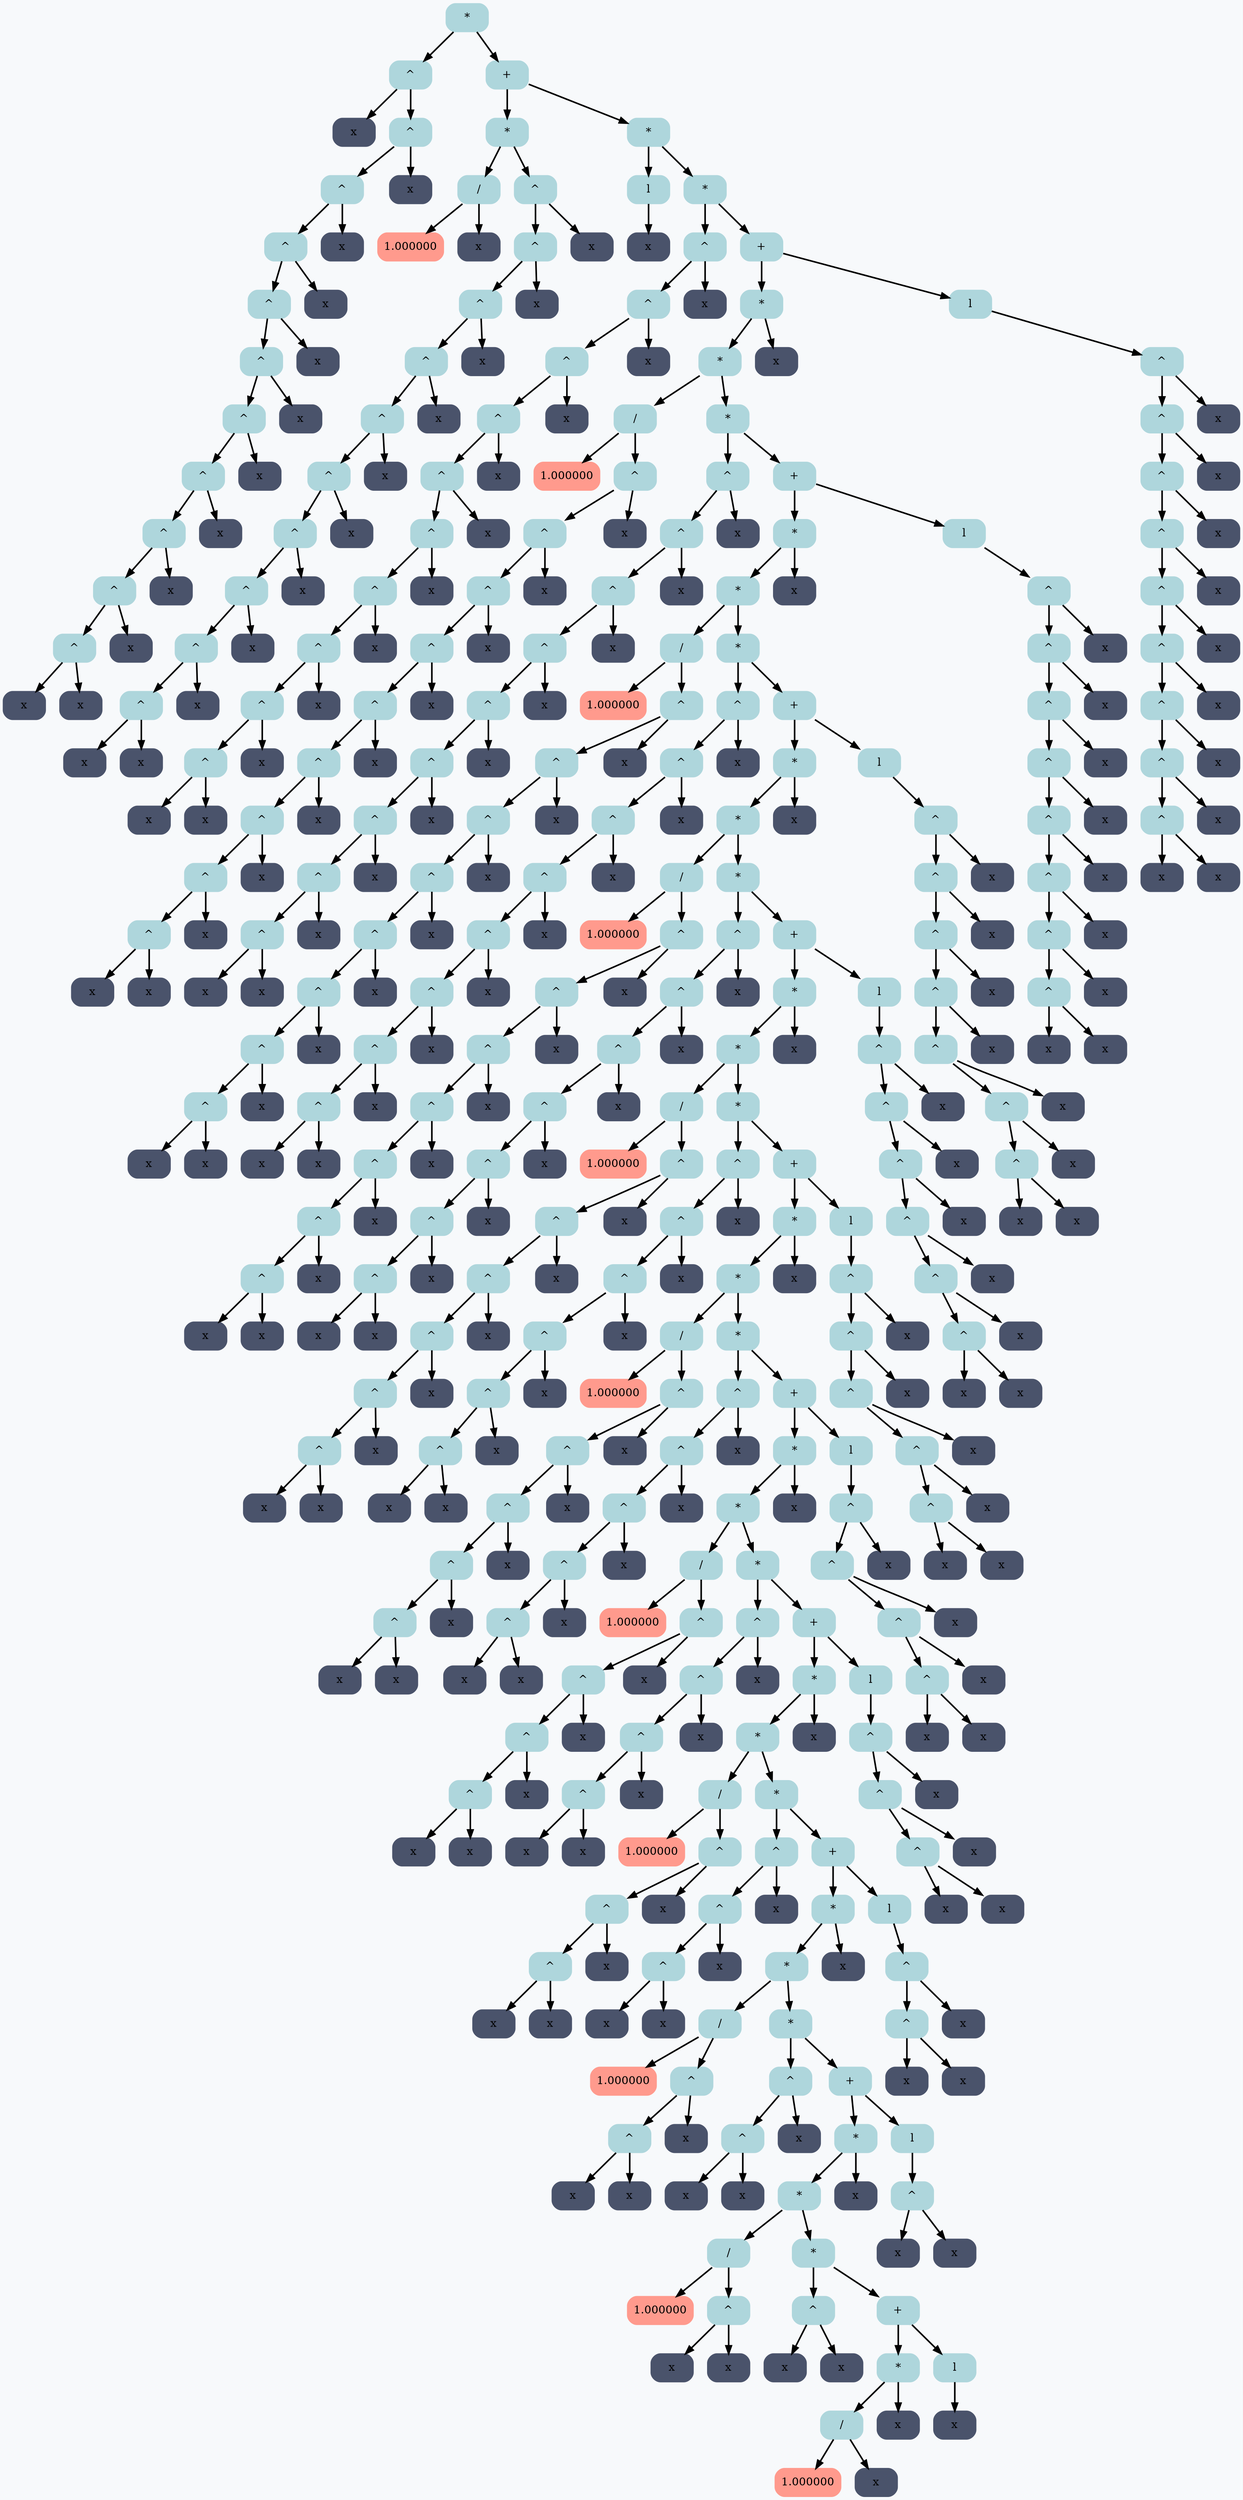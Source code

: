 digraph G {
	rankdir = HR;
	bgcolor="#F7F9FB"
	 node0x503000007a80 [shape=Mrecord; style=filled; color="#aed6dc"; label =  "* " ];
	 node0x503000007a80 -> node0x503000007a50 [ style=bold; weight=1000; ];
	 node0x503000007a80 -> node0x503000007600 [ style=bold; weight=1000; ];
	 node0x503000007a50 [shape=Mrecord; style=filled; color="#aed6dc"; label =  "^ " ];
	 node0x503000007a50 -> node0x503000007a20 [ style=bold; weight=1000; ];
	 node0x503000007a50 -> node0x5030000079f0 [ style=bold; weight=1000; ];
	 node0x503000007a20 [shape=Mrecord; style=filled; color="#4a536b"; label =  "x " ];
	 node0x5030000079f0 [shape=Mrecord; style=filled; color="#aed6dc"; label =  "^ " ];
	 node0x5030000079f0 -> node0x5030000079c0 [ style=bold; weight=1000; ];
	 node0x5030000079f0 -> node0x503000007630 [ style=bold; weight=1000; ];
	 node0x5030000079c0 [shape=Mrecord; style=filled; color="#aed6dc"; label =  "^ " ];
	 node0x5030000079c0 -> node0x503000007990 [ style=bold; weight=1000; ];
	 node0x5030000079c0 -> node0x503000007660 [ style=bold; weight=1000; ];
	 node0x503000007990 [shape=Mrecord; style=filled; color="#aed6dc"; label =  "^ " ];
	 node0x503000007990 -> node0x503000007960 [ style=bold; weight=1000; ];
	 node0x503000007990 -> node0x503000007690 [ style=bold; weight=1000; ];
	 node0x503000007960 [shape=Mrecord; style=filled; color="#aed6dc"; label =  "^ " ];
	 node0x503000007960 -> node0x503000007930 [ style=bold; weight=1000; ];
	 node0x503000007960 -> node0x5030000076c0 [ style=bold; weight=1000; ];
	 node0x503000007930 [shape=Mrecord; style=filled; color="#aed6dc"; label =  "^ " ];
	 node0x503000007930 -> node0x503000007900 [ style=bold; weight=1000; ];
	 node0x503000007930 -> node0x5030000076f0 [ style=bold; weight=1000; ];
	 node0x503000007900 [shape=Mrecord; style=filled; color="#aed6dc"; label =  "^ " ];
	 node0x503000007900 -> node0x5030000078d0 [ style=bold; weight=1000; ];
	 node0x503000007900 -> node0x503000007720 [ style=bold; weight=1000; ];
	 node0x5030000078d0 [shape=Mrecord; style=filled; color="#aed6dc"; label =  "^ " ];
	 node0x5030000078d0 -> node0x5030000078a0 [ style=bold; weight=1000; ];
	 node0x5030000078d0 -> node0x503000007750 [ style=bold; weight=1000; ];
	 node0x5030000078a0 [shape=Mrecord; style=filled; color="#aed6dc"; label =  "^ " ];
	 node0x5030000078a0 -> node0x503000007870 [ style=bold; weight=1000; ];
	 node0x5030000078a0 -> node0x503000007780 [ style=bold; weight=1000; ];
	 node0x503000007870 [shape=Mrecord; style=filled; color="#aed6dc"; label =  "^ " ];
	 node0x503000007870 -> node0x503000007840 [ style=bold; weight=1000; ];
	 node0x503000007870 -> node0x5030000077b0 [ style=bold; weight=1000; ];
	 node0x503000007840 [shape=Mrecord; style=filled; color="#aed6dc"; label =  "^ " ];
	 node0x503000007840 -> node0x503000007810 [ style=bold; weight=1000; ];
	 node0x503000007840 -> node0x5030000077e0 [ style=bold; weight=1000; ];
	 node0x503000007810 [shape=Mrecord; style=filled; color="#4a536b"; label =  "x " ];
	 node0x5030000077e0 [shape=Mrecord; style=filled; color="#4a536b"; label =  "x " ];
	 node0x5030000077b0 [shape=Mrecord; style=filled; color="#4a536b"; label =  "x " ];
	 node0x503000007780 [shape=Mrecord; style=filled; color="#4a536b"; label =  "x " ];
	 node0x503000007750 [shape=Mrecord; style=filled; color="#4a536b"; label =  "x " ];
	 node0x503000007720 [shape=Mrecord; style=filled; color="#4a536b"; label =  "x " ];
	 node0x5030000076f0 [shape=Mrecord; style=filled; color="#4a536b"; label =  "x " ];
	 node0x5030000076c0 [shape=Mrecord; style=filled; color="#4a536b"; label =  "x " ];
	 node0x503000007690 [shape=Mrecord; style=filled; color="#4a536b"; label =  "x " ];
	 node0x503000007660 [shape=Mrecord; style=filled; color="#4a536b"; label =  "x " ];
	 node0x503000007630 [shape=Mrecord; style=filled; color="#4a536b"; label =  "x " ];
	 node0x503000007600 [shape=Mrecord; style=filled; color="#aed6dc"; label =  "+ " ];
	 node0x503000007600 -> node0x5030000075d0 [ style=bold; weight=1000; ];
	 node0x503000007600 -> node0x5030000070c0 [ style=bold; weight=1000; ];
	 node0x5030000075d0 [shape=Mrecord; style=filled; color="#aed6dc"; label =  "* " ];
	 node0x5030000075d0 -> node0x503000007570 [ style=bold; weight=1000; ];
	 node0x5030000075d0 -> node0x5030000074b0 [ style=bold; weight=1000; ];
	 node0x503000007570 [shape=Mrecord; style=filled; color="#aed6dc"; label =  "/ " ];
	 node0x503000007570 -> node0x503000007540 [ style=bold; weight=1000; ];
	 node0x503000007570 -> node0x503000007510 [ style=bold; weight=1000; ];
	 node0x503000007540 [shape=Mrecord; style=filled; color="#ff9a8d"; label =  "1.000000 " ];
	 node0x503000007510 [shape=Mrecord; style=filled; color="#4a536b"; label =  "x " ];
	 node0x5030000074b0 [shape=Mrecord; style=filled; color="#aed6dc"; label =  "^ " ];
	 node0x5030000074b0 -> node0x503000007480 [ style=bold; weight=1000; ];
	 node0x5030000074b0 -> node0x5030000070f0 [ style=bold; weight=1000; ];
	 node0x503000007480 [shape=Mrecord; style=filled; color="#aed6dc"; label =  "^ " ];
	 node0x503000007480 -> node0x503000007450 [ style=bold; weight=1000; ];
	 node0x503000007480 -> node0x503000007120 [ style=bold; weight=1000; ];
	 node0x503000007450 [shape=Mrecord; style=filled; color="#aed6dc"; label =  "^ " ];
	 node0x503000007450 -> node0x503000007420 [ style=bold; weight=1000; ];
	 node0x503000007450 -> node0x503000007150 [ style=bold; weight=1000; ];
	 node0x503000007420 [shape=Mrecord; style=filled; color="#aed6dc"; label =  "^ " ];
	 node0x503000007420 -> node0x5030000073f0 [ style=bold; weight=1000; ];
	 node0x503000007420 -> node0x503000007180 [ style=bold; weight=1000; ];
	 node0x5030000073f0 [shape=Mrecord; style=filled; color="#aed6dc"; label =  "^ " ];
	 node0x5030000073f0 -> node0x5030000073c0 [ style=bold; weight=1000; ];
	 node0x5030000073f0 -> node0x5030000071b0 [ style=bold; weight=1000; ];
	 node0x5030000073c0 [shape=Mrecord; style=filled; color="#aed6dc"; label =  "^ " ];
	 node0x5030000073c0 -> node0x503000007390 [ style=bold; weight=1000; ];
	 node0x5030000073c0 -> node0x5030000071e0 [ style=bold; weight=1000; ];
	 node0x503000007390 [shape=Mrecord; style=filled; color="#aed6dc"; label =  "^ " ];
	 node0x503000007390 -> node0x503000007360 [ style=bold; weight=1000; ];
	 node0x503000007390 -> node0x503000007210 [ style=bold; weight=1000; ];
	 node0x503000007360 [shape=Mrecord; style=filled; color="#aed6dc"; label =  "^ " ];
	 node0x503000007360 -> node0x503000007330 [ style=bold; weight=1000; ];
	 node0x503000007360 -> node0x503000007240 [ style=bold; weight=1000; ];
	 node0x503000007330 [shape=Mrecord; style=filled; color="#aed6dc"; label =  "^ " ];
	 node0x503000007330 -> node0x503000007300 [ style=bold; weight=1000; ];
	 node0x503000007330 -> node0x503000007270 [ style=bold; weight=1000; ];
	 node0x503000007300 [shape=Mrecord; style=filled; color="#aed6dc"; label =  "^ " ];
	 node0x503000007300 -> node0x5030000072d0 [ style=bold; weight=1000; ];
	 node0x503000007300 -> node0x5030000072a0 [ style=bold; weight=1000; ];
	 node0x5030000072d0 [shape=Mrecord; style=filled; color="#4a536b"; label =  "x " ];
	 node0x5030000072a0 [shape=Mrecord; style=filled; color="#4a536b"; label =  "x " ];
	 node0x503000007270 [shape=Mrecord; style=filled; color="#4a536b"; label =  "x " ];
	 node0x503000007240 [shape=Mrecord; style=filled; color="#4a536b"; label =  "x " ];
	 node0x503000007210 [shape=Mrecord; style=filled; color="#4a536b"; label =  "x " ];
	 node0x5030000071e0 [shape=Mrecord; style=filled; color="#4a536b"; label =  "x " ];
	 node0x5030000071b0 [shape=Mrecord; style=filled; color="#4a536b"; label =  "x " ];
	 node0x503000007180 [shape=Mrecord; style=filled; color="#4a536b"; label =  "x " ];
	 node0x503000007150 [shape=Mrecord; style=filled; color="#4a536b"; label =  "x " ];
	 node0x503000007120 [shape=Mrecord; style=filled; color="#4a536b"; label =  "x " ];
	 node0x5030000070f0 [shape=Mrecord; style=filled; color="#4a536b"; label =  "x " ];
	 node0x5030000070c0 [shape=Mrecord; style=filled; color="#aed6dc"; label =  "* " ];
	 node0x5030000070c0 -> node0x503000007090 [ style=bold; weight=1000; ];
	 node0x5030000070c0 -> node0x503000007030 [ style=bold; weight=1000; ];
	 node0x503000007090 [shape=Mrecord; style=filled; color="#aed6dc"; label =  "l " ];
	 node0x503000007090 -> node0x503000007060 [ style=bold; weight=1000; ];
	 node0x503000007060 [shape=Mrecord; style=filled; color="#4a536b"; label =  "x " ];
	 node0x503000007030 [shape=Mrecord; style=filled; color="#aed6dc"; label =  "* " ];
	 node0x503000007030 -> node0x503000007000 [ style=bold; weight=1000; ];
	 node0x503000007030 -> node0x503000006c10 [ style=bold; weight=1000; ];
	 node0x503000007000 [shape=Mrecord; style=filled; color="#aed6dc"; label =  "^ " ];
	 node0x503000007000 -> node0x503000006fd0 [ style=bold; weight=1000; ];
	 node0x503000007000 -> node0x503000006c40 [ style=bold; weight=1000; ];
	 node0x503000006fd0 [shape=Mrecord; style=filled; color="#aed6dc"; label =  "^ " ];
	 node0x503000006fd0 -> node0x503000006fa0 [ style=bold; weight=1000; ];
	 node0x503000006fd0 -> node0x503000006c70 [ style=bold; weight=1000; ];
	 node0x503000006fa0 [shape=Mrecord; style=filled; color="#aed6dc"; label =  "^ " ];
	 node0x503000006fa0 -> node0x503000006f70 [ style=bold; weight=1000; ];
	 node0x503000006fa0 -> node0x503000006ca0 [ style=bold; weight=1000; ];
	 node0x503000006f70 [shape=Mrecord; style=filled; color="#aed6dc"; label =  "^ " ];
	 node0x503000006f70 -> node0x503000006f40 [ style=bold; weight=1000; ];
	 node0x503000006f70 -> node0x503000006cd0 [ style=bold; weight=1000; ];
	 node0x503000006f40 [shape=Mrecord; style=filled; color="#aed6dc"; label =  "^ " ];
	 node0x503000006f40 -> node0x503000006f10 [ style=bold; weight=1000; ];
	 node0x503000006f40 -> node0x503000006d00 [ style=bold; weight=1000; ];
	 node0x503000006f10 [shape=Mrecord; style=filled; color="#aed6dc"; label =  "^ " ];
	 node0x503000006f10 -> node0x503000006ee0 [ style=bold; weight=1000; ];
	 node0x503000006f10 -> node0x503000006d30 [ style=bold; weight=1000; ];
	 node0x503000006ee0 [shape=Mrecord; style=filled; color="#aed6dc"; label =  "^ " ];
	 node0x503000006ee0 -> node0x503000006eb0 [ style=bold; weight=1000; ];
	 node0x503000006ee0 -> node0x503000006d60 [ style=bold; weight=1000; ];
	 node0x503000006eb0 [shape=Mrecord; style=filled; color="#aed6dc"; label =  "^ " ];
	 node0x503000006eb0 -> node0x503000006e80 [ style=bold; weight=1000; ];
	 node0x503000006eb0 -> node0x503000006d90 [ style=bold; weight=1000; ];
	 node0x503000006e80 [shape=Mrecord; style=filled; color="#aed6dc"; label =  "^ " ];
	 node0x503000006e80 -> node0x503000006e50 [ style=bold; weight=1000; ];
	 node0x503000006e80 -> node0x503000006dc0 [ style=bold; weight=1000; ];
	 node0x503000006e50 [shape=Mrecord; style=filled; color="#aed6dc"; label =  "^ " ];
	 node0x503000006e50 -> node0x503000006e20 [ style=bold; weight=1000; ];
	 node0x503000006e50 -> node0x503000006df0 [ style=bold; weight=1000; ];
	 node0x503000006e20 [shape=Mrecord; style=filled; color="#4a536b"; label =  "x " ];
	 node0x503000006df0 [shape=Mrecord; style=filled; color="#4a536b"; label =  "x " ];
	 node0x503000006dc0 [shape=Mrecord; style=filled; color="#4a536b"; label =  "x " ];
	 node0x503000006d90 [shape=Mrecord; style=filled; color="#4a536b"; label =  "x " ];
	 node0x503000006d60 [shape=Mrecord; style=filled; color="#4a536b"; label =  "x " ];
	 node0x503000006d30 [shape=Mrecord; style=filled; color="#4a536b"; label =  "x " ];
	 node0x503000006d00 [shape=Mrecord; style=filled; color="#4a536b"; label =  "x " ];
	 node0x503000006cd0 [shape=Mrecord; style=filled; color="#4a536b"; label =  "x " ];
	 node0x503000006ca0 [shape=Mrecord; style=filled; color="#4a536b"; label =  "x " ];
	 node0x503000006c70 [shape=Mrecord; style=filled; color="#4a536b"; label =  "x " ];
	 node0x503000006c40 [shape=Mrecord; style=filled; color="#4a536b"; label =  "x " ];
	 node0x503000006c10 [shape=Mrecord; style=filled; color="#aed6dc"; label =  "+ " ];
	 node0x503000006c10 -> node0x503000006be0 [ style=bold; weight=1000; ];
	 node0x503000006c10 -> node0x5030000010f0 [ style=bold; weight=1000; ];
	 node0x503000006be0 [shape=Mrecord; style=filled; color="#aed6dc"; label =  "* " ];
	 node0x503000006be0 -> node0x503000006bb0 [ style=bold; weight=1000; ];
	 node0x503000006be0 -> node0x503000001150 [ style=bold; weight=1000; ];
	 node0x503000006bb0 [shape=Mrecord; style=filled; color="#aed6dc"; label =  "* " ];
	 node0x503000006bb0 -> node0x503000006b80 [ style=bold; weight=1000; ];
	 node0x503000006bb0 -> node0x503000006790 [ style=bold; weight=1000; ];
	 node0x503000006b80 [shape=Mrecord; style=filled; color="#aed6dc"; label =  "/ " ];
	 node0x503000006b80 -> node0x503000006b50 [ style=bold; weight=1000; ];
	 node0x503000006b80 -> node0x503000006b20 [ style=bold; weight=1000; ];
	 node0x503000006b50 [shape=Mrecord; style=filled; color="#ff9a8d"; label =  "1.000000 " ];
	 node0x503000006b20 [shape=Mrecord; style=filled; color="#aed6dc"; label =  "^ " ];
	 node0x503000006b20 -> node0x503000006af0 [ style=bold; weight=1000; ];
	 node0x503000006b20 -> node0x5030000067c0 [ style=bold; weight=1000; ];
	 node0x503000006af0 [shape=Mrecord; style=filled; color="#aed6dc"; label =  "^ " ];
	 node0x503000006af0 -> node0x503000006ac0 [ style=bold; weight=1000; ];
	 node0x503000006af0 -> node0x5030000067f0 [ style=bold; weight=1000; ];
	 node0x503000006ac0 [shape=Mrecord; style=filled; color="#aed6dc"; label =  "^ " ];
	 node0x503000006ac0 -> node0x503000006a90 [ style=bold; weight=1000; ];
	 node0x503000006ac0 -> node0x503000006820 [ style=bold; weight=1000; ];
	 node0x503000006a90 [shape=Mrecord; style=filled; color="#aed6dc"; label =  "^ " ];
	 node0x503000006a90 -> node0x503000006a60 [ style=bold; weight=1000; ];
	 node0x503000006a90 -> node0x503000006850 [ style=bold; weight=1000; ];
	 node0x503000006a60 [shape=Mrecord; style=filled; color="#aed6dc"; label =  "^ " ];
	 node0x503000006a60 -> node0x503000006a30 [ style=bold; weight=1000; ];
	 node0x503000006a60 -> node0x503000006880 [ style=bold; weight=1000; ];
	 node0x503000006a30 [shape=Mrecord; style=filled; color="#aed6dc"; label =  "^ " ];
	 node0x503000006a30 -> node0x503000006a00 [ style=bold; weight=1000; ];
	 node0x503000006a30 -> node0x5030000068b0 [ style=bold; weight=1000; ];
	 node0x503000006a00 [shape=Mrecord; style=filled; color="#aed6dc"; label =  "^ " ];
	 node0x503000006a00 -> node0x5030000069d0 [ style=bold; weight=1000; ];
	 node0x503000006a00 -> node0x5030000068e0 [ style=bold; weight=1000; ];
	 node0x5030000069d0 [shape=Mrecord; style=filled; color="#aed6dc"; label =  "^ " ];
	 node0x5030000069d0 -> node0x5030000069a0 [ style=bold; weight=1000; ];
	 node0x5030000069d0 -> node0x503000006910 [ style=bold; weight=1000; ];
	 node0x5030000069a0 [shape=Mrecord; style=filled; color="#aed6dc"; label =  "^ " ];
	 node0x5030000069a0 -> node0x503000006970 [ style=bold; weight=1000; ];
	 node0x5030000069a0 -> node0x503000006940 [ style=bold; weight=1000; ];
	 node0x503000006970 [shape=Mrecord; style=filled; color="#4a536b"; label =  "x " ];
	 node0x503000006940 [shape=Mrecord; style=filled; color="#4a536b"; label =  "x " ];
	 node0x503000006910 [shape=Mrecord; style=filled; color="#4a536b"; label =  "x " ];
	 node0x5030000068e0 [shape=Mrecord; style=filled; color="#4a536b"; label =  "x " ];
	 node0x5030000068b0 [shape=Mrecord; style=filled; color="#4a536b"; label =  "x " ];
	 node0x503000006880 [shape=Mrecord; style=filled; color="#4a536b"; label =  "x " ];
	 node0x503000006850 [shape=Mrecord; style=filled; color="#4a536b"; label =  "x " ];
	 node0x503000006820 [shape=Mrecord; style=filled; color="#4a536b"; label =  "x " ];
	 node0x5030000067f0 [shape=Mrecord; style=filled; color="#4a536b"; label =  "x " ];
	 node0x5030000067c0 [shape=Mrecord; style=filled; color="#4a536b"; label =  "x " ];
	 node0x503000006790 [shape=Mrecord; style=filled; color="#aed6dc"; label =  "* " ];
	 node0x503000006790 -> node0x503000006760 [ style=bold; weight=1000; ];
	 node0x503000006790 -> node0x5030000063d0 [ style=bold; weight=1000; ];
	 node0x503000006760 [shape=Mrecord; style=filled; color="#aed6dc"; label =  "^ " ];
	 node0x503000006760 -> node0x503000006730 [ style=bold; weight=1000; ];
	 node0x503000006760 -> node0x503000006400 [ style=bold; weight=1000; ];
	 node0x503000006730 [shape=Mrecord; style=filled; color="#aed6dc"; label =  "^ " ];
	 node0x503000006730 -> node0x503000006700 [ style=bold; weight=1000; ];
	 node0x503000006730 -> node0x503000006430 [ style=bold; weight=1000; ];
	 node0x503000006700 [shape=Mrecord; style=filled; color="#aed6dc"; label =  "^ " ];
	 node0x503000006700 -> node0x5030000066d0 [ style=bold; weight=1000; ];
	 node0x503000006700 -> node0x503000006460 [ style=bold; weight=1000; ];
	 node0x5030000066d0 [shape=Mrecord; style=filled; color="#aed6dc"; label =  "^ " ];
	 node0x5030000066d0 -> node0x5030000066a0 [ style=bold; weight=1000; ];
	 node0x5030000066d0 -> node0x503000006490 [ style=bold; weight=1000; ];
	 node0x5030000066a0 [shape=Mrecord; style=filled; color="#aed6dc"; label =  "^ " ];
	 node0x5030000066a0 -> node0x503000006670 [ style=bold; weight=1000; ];
	 node0x5030000066a0 -> node0x5030000064c0 [ style=bold; weight=1000; ];
	 node0x503000006670 [shape=Mrecord; style=filled; color="#aed6dc"; label =  "^ " ];
	 node0x503000006670 -> node0x503000006640 [ style=bold; weight=1000; ];
	 node0x503000006670 -> node0x5030000064f0 [ style=bold; weight=1000; ];
	 node0x503000006640 [shape=Mrecord; style=filled; color="#aed6dc"; label =  "^ " ];
	 node0x503000006640 -> node0x503000006610 [ style=bold; weight=1000; ];
	 node0x503000006640 -> node0x503000006520 [ style=bold; weight=1000; ];
	 node0x503000006610 [shape=Mrecord; style=filled; color="#aed6dc"; label =  "^ " ];
	 node0x503000006610 -> node0x5030000065e0 [ style=bold; weight=1000; ];
	 node0x503000006610 -> node0x503000006550 [ style=bold; weight=1000; ];
	 node0x5030000065e0 [shape=Mrecord; style=filled; color="#aed6dc"; label =  "^ " ];
	 node0x5030000065e0 -> node0x5030000065b0 [ style=bold; weight=1000; ];
	 node0x5030000065e0 -> node0x503000006580 [ style=bold; weight=1000; ];
	 node0x5030000065b0 [shape=Mrecord; style=filled; color="#4a536b"; label =  "x " ];
	 node0x503000006580 [shape=Mrecord; style=filled; color="#4a536b"; label =  "x " ];
	 node0x503000006550 [shape=Mrecord; style=filled; color="#4a536b"; label =  "x " ];
	 node0x503000006520 [shape=Mrecord; style=filled; color="#4a536b"; label =  "x " ];
	 node0x5030000064f0 [shape=Mrecord; style=filled; color="#4a536b"; label =  "x " ];
	 node0x5030000064c0 [shape=Mrecord; style=filled; color="#4a536b"; label =  "x " ];
	 node0x503000006490 [shape=Mrecord; style=filled; color="#4a536b"; label =  "x " ];
	 node0x503000006460 [shape=Mrecord; style=filled; color="#4a536b"; label =  "x " ];
	 node0x503000006430 [shape=Mrecord; style=filled; color="#4a536b"; label =  "x " ];
	 node0x503000006400 [shape=Mrecord; style=filled; color="#4a536b"; label =  "x " ];
	 node0x5030000063d0 [shape=Mrecord; style=filled; color="#aed6dc"; label =  "+ " ];
	 node0x5030000063d0 -> node0x5030000063a0 [ style=bold; weight=1000; ];
	 node0x5030000063d0 -> node0x5030000018a0 [ style=bold; weight=1000; ];
	 node0x5030000063a0 [shape=Mrecord; style=filled; color="#aed6dc"; label =  "* " ];
	 node0x5030000063a0 -> node0x503000006370 [ style=bold; weight=1000; ];
	 node0x5030000063a0 -> node0x503000001900 [ style=bold; weight=1000; ];
	 node0x503000006370 [shape=Mrecord; style=filled; color="#aed6dc"; label =  "* " ];
	 node0x503000006370 -> node0x503000006340 [ style=bold; weight=1000; ];
	 node0x503000006370 -> node0x503000005fb0 [ style=bold; weight=1000; ];
	 node0x503000006340 [shape=Mrecord; style=filled; color="#aed6dc"; label =  "/ " ];
	 node0x503000006340 -> node0x503000006310 [ style=bold; weight=1000; ];
	 node0x503000006340 -> node0x5030000062e0 [ style=bold; weight=1000; ];
	 node0x503000006310 [shape=Mrecord; style=filled; color="#ff9a8d"; label =  "1.000000 " ];
	 node0x5030000062e0 [shape=Mrecord; style=filled; color="#aed6dc"; label =  "^ " ];
	 node0x5030000062e0 -> node0x5030000062b0 [ style=bold; weight=1000; ];
	 node0x5030000062e0 -> node0x503000005fe0 [ style=bold; weight=1000; ];
	 node0x5030000062b0 [shape=Mrecord; style=filled; color="#aed6dc"; label =  "^ " ];
	 node0x5030000062b0 -> node0x503000006280 [ style=bold; weight=1000; ];
	 node0x5030000062b0 -> node0x503000006010 [ style=bold; weight=1000; ];
	 node0x503000006280 [shape=Mrecord; style=filled; color="#aed6dc"; label =  "^ " ];
	 node0x503000006280 -> node0x503000006250 [ style=bold; weight=1000; ];
	 node0x503000006280 -> node0x503000006040 [ style=bold; weight=1000; ];
	 node0x503000006250 [shape=Mrecord; style=filled; color="#aed6dc"; label =  "^ " ];
	 node0x503000006250 -> node0x503000006220 [ style=bold; weight=1000; ];
	 node0x503000006250 -> node0x503000006070 [ style=bold; weight=1000; ];
	 node0x503000006220 [shape=Mrecord; style=filled; color="#aed6dc"; label =  "^ " ];
	 node0x503000006220 -> node0x5030000061f0 [ style=bold; weight=1000; ];
	 node0x503000006220 -> node0x5030000060a0 [ style=bold; weight=1000; ];
	 node0x5030000061f0 [shape=Mrecord; style=filled; color="#aed6dc"; label =  "^ " ];
	 node0x5030000061f0 -> node0x5030000061c0 [ style=bold; weight=1000; ];
	 node0x5030000061f0 -> node0x5030000060d0 [ style=bold; weight=1000; ];
	 node0x5030000061c0 [shape=Mrecord; style=filled; color="#aed6dc"; label =  "^ " ];
	 node0x5030000061c0 -> node0x503000006190 [ style=bold; weight=1000; ];
	 node0x5030000061c0 -> node0x503000006100 [ style=bold; weight=1000; ];
	 node0x503000006190 [shape=Mrecord; style=filled; color="#aed6dc"; label =  "^ " ];
	 node0x503000006190 -> node0x503000006160 [ style=bold; weight=1000; ];
	 node0x503000006190 -> node0x503000006130 [ style=bold; weight=1000; ];
	 node0x503000006160 [shape=Mrecord; style=filled; color="#4a536b"; label =  "x " ];
	 node0x503000006130 [shape=Mrecord; style=filled; color="#4a536b"; label =  "x " ];
	 node0x503000006100 [shape=Mrecord; style=filled; color="#4a536b"; label =  "x " ];
	 node0x5030000060d0 [shape=Mrecord; style=filled; color="#4a536b"; label =  "x " ];
	 node0x5030000060a0 [shape=Mrecord; style=filled; color="#4a536b"; label =  "x " ];
	 node0x503000006070 [shape=Mrecord; style=filled; color="#4a536b"; label =  "x " ];
	 node0x503000006040 [shape=Mrecord; style=filled; color="#4a536b"; label =  "x " ];
	 node0x503000006010 [shape=Mrecord; style=filled; color="#4a536b"; label =  "x " ];
	 node0x503000005fe0 [shape=Mrecord; style=filled; color="#4a536b"; label =  "x " ];
	 node0x503000005fb0 [shape=Mrecord; style=filled; color="#aed6dc"; label =  "* " ];
	 node0x503000005fb0 -> node0x503000005f80 [ style=bold; weight=1000; ];
	 node0x503000005fb0 -> node0x503000005c50 [ style=bold; weight=1000; ];
	 node0x503000005f80 [shape=Mrecord; style=filled; color="#aed6dc"; label =  "^ " ];
	 node0x503000005f80 -> node0x503000005f50 [ style=bold; weight=1000; ];
	 node0x503000005f80 -> node0x503000005c80 [ style=bold; weight=1000; ];
	 node0x503000005f50 [shape=Mrecord; style=filled; color="#aed6dc"; label =  "^ " ];
	 node0x503000005f50 -> node0x503000005f20 [ style=bold; weight=1000; ];
	 node0x503000005f50 -> node0x503000005cb0 [ style=bold; weight=1000; ];
	 node0x503000005f20 [shape=Mrecord; style=filled; color="#aed6dc"; label =  "^ " ];
	 node0x503000005f20 -> node0x503000005ef0 [ style=bold; weight=1000; ];
	 node0x503000005f20 -> node0x503000005ce0 [ style=bold; weight=1000; ];
	 node0x503000005ef0 [shape=Mrecord; style=filled; color="#aed6dc"; label =  "^ " ];
	 node0x503000005ef0 -> node0x503000005ec0 [ style=bold; weight=1000; ];
	 node0x503000005ef0 -> node0x503000005d10 [ style=bold; weight=1000; ];
	 node0x503000005ec0 [shape=Mrecord; style=filled; color="#aed6dc"; label =  "^ " ];
	 node0x503000005ec0 -> node0x503000005e90 [ style=bold; weight=1000; ];
	 node0x503000005ec0 -> node0x503000005d40 [ style=bold; weight=1000; ];
	 node0x503000005e90 [shape=Mrecord; style=filled; color="#aed6dc"; label =  "^ " ];
	 node0x503000005e90 -> node0x503000005e60 [ style=bold; weight=1000; ];
	 node0x503000005e90 -> node0x503000005d70 [ style=bold; weight=1000; ];
	 node0x503000005e60 [shape=Mrecord; style=filled; color="#aed6dc"; label =  "^ " ];
	 node0x503000005e60 -> node0x503000005e30 [ style=bold; weight=1000; ];
	 node0x503000005e60 -> node0x503000005da0 [ style=bold; weight=1000; ];
	 node0x503000005e30 [shape=Mrecord; style=filled; color="#aed6dc"; label =  "^ " ];
	 node0x503000005e30 -> node0x503000005e00 [ style=bold; weight=1000; ];
	 node0x503000005e30 -> node0x503000005dd0 [ style=bold; weight=1000; ];
	 node0x503000005e00 [shape=Mrecord; style=filled; color="#4a536b"; label =  "x " ];
	 node0x503000005dd0 [shape=Mrecord; style=filled; color="#4a536b"; label =  "x " ];
	 node0x503000005da0 [shape=Mrecord; style=filled; color="#4a536b"; label =  "x " ];
	 node0x503000005d70 [shape=Mrecord; style=filled; color="#4a536b"; label =  "x " ];
	 node0x503000005d40 [shape=Mrecord; style=filled; color="#4a536b"; label =  "x " ];
	 node0x503000005d10 [shape=Mrecord; style=filled; color="#4a536b"; label =  "x " ];
	 node0x503000005ce0 [shape=Mrecord; style=filled; color="#4a536b"; label =  "x " ];
	 node0x503000005cb0 [shape=Mrecord; style=filled; color="#4a536b"; label =  "x " ];
	 node0x503000005c80 [shape=Mrecord; style=filled; color="#4a536b"; label =  "x " ];
	 node0x503000005c50 [shape=Mrecord; style=filled; color="#aed6dc"; label =  "+ " ];
	 node0x503000005c50 -> node0x503000005c20 [ style=bold; weight=1000; ];
	 node0x503000005c50 -> node0x503000001f90 [ style=bold; weight=1000; ];
	 node0x503000005c20 [shape=Mrecord; style=filled; color="#aed6dc"; label =  "* " ];
	 node0x503000005c20 -> node0x503000005bf0 [ style=bold; weight=1000; ];
	 node0x503000005c20 -> node0x503000001ff0 [ style=bold; weight=1000; ];
	 node0x503000005bf0 [shape=Mrecord; style=filled; color="#aed6dc"; label =  "* " ];
	 node0x503000005bf0 -> node0x503000005bc0 [ style=bold; weight=1000; ];
	 node0x503000005bf0 -> node0x503000005890 [ style=bold; weight=1000; ];
	 node0x503000005bc0 [shape=Mrecord; style=filled; color="#aed6dc"; label =  "/ " ];
	 node0x503000005bc0 -> node0x503000005b90 [ style=bold; weight=1000; ];
	 node0x503000005bc0 -> node0x503000005b60 [ style=bold; weight=1000; ];
	 node0x503000005b90 [shape=Mrecord; style=filled; color="#ff9a8d"; label =  "1.000000 " ];
	 node0x503000005b60 [shape=Mrecord; style=filled; color="#aed6dc"; label =  "^ " ];
	 node0x503000005b60 -> node0x503000005b30 [ style=bold; weight=1000; ];
	 node0x503000005b60 -> node0x5030000058c0 [ style=bold; weight=1000; ];
	 node0x503000005b30 [shape=Mrecord; style=filled; color="#aed6dc"; label =  "^ " ];
	 node0x503000005b30 -> node0x503000005b00 [ style=bold; weight=1000; ];
	 node0x503000005b30 -> node0x5030000058f0 [ style=bold; weight=1000; ];
	 node0x503000005b00 [shape=Mrecord; style=filled; color="#aed6dc"; label =  "^ " ];
	 node0x503000005b00 -> node0x503000005ad0 [ style=bold; weight=1000; ];
	 node0x503000005b00 -> node0x503000005920 [ style=bold; weight=1000; ];
	 node0x503000005ad0 [shape=Mrecord; style=filled; color="#aed6dc"; label =  "^ " ];
	 node0x503000005ad0 -> node0x503000005aa0 [ style=bold; weight=1000; ];
	 node0x503000005ad0 -> node0x503000005950 [ style=bold; weight=1000; ];
	 node0x503000005aa0 [shape=Mrecord; style=filled; color="#aed6dc"; label =  "^ " ];
	 node0x503000005aa0 -> node0x503000005a70 [ style=bold; weight=1000; ];
	 node0x503000005aa0 -> node0x503000005980 [ style=bold; weight=1000; ];
	 node0x503000005a70 [shape=Mrecord; style=filled; color="#aed6dc"; label =  "^ " ];
	 node0x503000005a70 -> node0x503000005a40 [ style=bold; weight=1000; ];
	 node0x503000005a70 -> node0x5030000059b0 [ style=bold; weight=1000; ];
	 node0x503000005a40 [shape=Mrecord; style=filled; color="#aed6dc"; label =  "^ " ];
	 node0x503000005a40 -> node0x503000005a10 [ style=bold; weight=1000; ];
	 node0x503000005a40 -> node0x5030000059e0 [ style=bold; weight=1000; ];
	 node0x503000005a10 [shape=Mrecord; style=filled; color="#4a536b"; label =  "x " ];
	 node0x5030000059e0 [shape=Mrecord; style=filled; color="#4a536b"; label =  "x " ];
	 node0x5030000059b0 [shape=Mrecord; style=filled; color="#4a536b"; label =  "x " ];
	 node0x503000005980 [shape=Mrecord; style=filled; color="#4a536b"; label =  "x " ];
	 node0x503000005950 [shape=Mrecord; style=filled; color="#4a536b"; label =  "x " ];
	 node0x503000005920 [shape=Mrecord; style=filled; color="#4a536b"; label =  "x " ];
	 node0x5030000058f0 [shape=Mrecord; style=filled; color="#4a536b"; label =  "x " ];
	 node0x5030000058c0 [shape=Mrecord; style=filled; color="#4a536b"; label =  "x " ];
	 node0x503000005890 [shape=Mrecord; style=filled; color="#aed6dc"; label =  "* " ];
	 node0x503000005890 -> node0x503000005860 [ style=bold; weight=1000; ];
	 node0x503000005890 -> node0x503000005590 [ style=bold; weight=1000; ];
	 node0x503000005860 [shape=Mrecord; style=filled; color="#aed6dc"; label =  "^ " ];
	 node0x503000005860 -> node0x503000005830 [ style=bold; weight=1000; ];
	 node0x503000005860 -> node0x5030000055c0 [ style=bold; weight=1000; ];
	 node0x503000005830 [shape=Mrecord; style=filled; color="#aed6dc"; label =  "^ " ];
	 node0x503000005830 -> node0x503000005800 [ style=bold; weight=1000; ];
	 node0x503000005830 -> node0x5030000055f0 [ style=bold; weight=1000; ];
	 node0x503000005800 [shape=Mrecord; style=filled; color="#aed6dc"; label =  "^ " ];
	 node0x503000005800 -> node0x5030000057d0 [ style=bold; weight=1000; ];
	 node0x503000005800 -> node0x503000005620 [ style=bold; weight=1000; ];
	 node0x5030000057d0 [shape=Mrecord; style=filled; color="#aed6dc"; label =  "^ " ];
	 node0x5030000057d0 -> node0x5030000057a0 [ style=bold; weight=1000; ];
	 node0x5030000057d0 -> node0x503000005650 [ style=bold; weight=1000; ];
	 node0x5030000057a0 [shape=Mrecord; style=filled; color="#aed6dc"; label =  "^ " ];
	 node0x5030000057a0 -> node0x503000005770 [ style=bold; weight=1000; ];
	 node0x5030000057a0 -> node0x503000005680 [ style=bold; weight=1000; ];
	 node0x503000005770 [shape=Mrecord; style=filled; color="#aed6dc"; label =  "^ " ];
	 node0x503000005770 -> node0x503000005740 [ style=bold; weight=1000; ];
	 node0x503000005770 -> node0x5030000056b0 [ style=bold; weight=1000; ];
	 node0x503000005740 [shape=Mrecord; style=filled; color="#aed6dc"; label =  "^ " ];
	 node0x503000005740 -> node0x503000005710 [ style=bold; weight=1000; ];
	 node0x503000005740 -> node0x5030000056e0 [ style=bold; weight=1000; ];
	 node0x503000005710 [shape=Mrecord; style=filled; color="#4a536b"; label =  "x " ];
	 node0x5030000056e0 [shape=Mrecord; style=filled; color="#4a536b"; label =  "x " ];
	 node0x5030000056b0 [shape=Mrecord; style=filled; color="#4a536b"; label =  "x " ];
	 node0x503000005680 [shape=Mrecord; style=filled; color="#4a536b"; label =  "x " ];
	 node0x503000005650 [shape=Mrecord; style=filled; color="#4a536b"; label =  "x " ];
	 node0x503000005620 [shape=Mrecord; style=filled; color="#4a536b"; label =  "x " ];
	 node0x5030000055f0 [shape=Mrecord; style=filled; color="#4a536b"; label =  "x " ];
	 node0x5030000055c0 [shape=Mrecord; style=filled; color="#4a536b"; label =  "x " ];
	 node0x503000005590 [shape=Mrecord; style=filled; color="#aed6dc"; label =  "+ " ];
	 node0x503000005590 -> node0x503000005560 [ style=bold; weight=1000; ];
	 node0x503000005590 -> node0x5030000025c0 [ style=bold; weight=1000; ];
	 node0x503000005560 [shape=Mrecord; style=filled; color="#aed6dc"; label =  "* " ];
	 node0x503000005560 -> node0x503000005530 [ style=bold; weight=1000; ];
	 node0x503000005560 -> node0x503000002620 [ style=bold; weight=1000; ];
	 node0x503000005530 [shape=Mrecord; style=filled; color="#aed6dc"; label =  "* " ];
	 node0x503000005530 -> node0x503000005500 [ style=bold; weight=1000; ];
	 node0x503000005530 -> node0x503000005230 [ style=bold; weight=1000; ];
	 node0x503000005500 [shape=Mrecord; style=filled; color="#aed6dc"; label =  "/ " ];
	 node0x503000005500 -> node0x5030000054d0 [ style=bold; weight=1000; ];
	 node0x503000005500 -> node0x5030000054a0 [ style=bold; weight=1000; ];
	 node0x5030000054d0 [shape=Mrecord; style=filled; color="#ff9a8d"; label =  "1.000000 " ];
	 node0x5030000054a0 [shape=Mrecord; style=filled; color="#aed6dc"; label =  "^ " ];
	 node0x5030000054a0 -> node0x503000005470 [ style=bold; weight=1000; ];
	 node0x5030000054a0 -> node0x503000005260 [ style=bold; weight=1000; ];
	 node0x503000005470 [shape=Mrecord; style=filled; color="#aed6dc"; label =  "^ " ];
	 node0x503000005470 -> node0x503000005440 [ style=bold; weight=1000; ];
	 node0x503000005470 -> node0x503000005290 [ style=bold; weight=1000; ];
	 node0x503000005440 [shape=Mrecord; style=filled; color="#aed6dc"; label =  "^ " ];
	 node0x503000005440 -> node0x503000005410 [ style=bold; weight=1000; ];
	 node0x503000005440 -> node0x5030000052c0 [ style=bold; weight=1000; ];
	 node0x503000005410 [shape=Mrecord; style=filled; color="#aed6dc"; label =  "^ " ];
	 node0x503000005410 -> node0x5030000053e0 [ style=bold; weight=1000; ];
	 node0x503000005410 -> node0x5030000052f0 [ style=bold; weight=1000; ];
	 node0x5030000053e0 [shape=Mrecord; style=filled; color="#aed6dc"; label =  "^ " ];
	 node0x5030000053e0 -> node0x5030000053b0 [ style=bold; weight=1000; ];
	 node0x5030000053e0 -> node0x503000005320 [ style=bold; weight=1000; ];
	 node0x5030000053b0 [shape=Mrecord; style=filled; color="#aed6dc"; label =  "^ " ];
	 node0x5030000053b0 -> node0x503000005380 [ style=bold; weight=1000; ];
	 node0x5030000053b0 -> node0x503000005350 [ style=bold; weight=1000; ];
	 node0x503000005380 [shape=Mrecord; style=filled; color="#4a536b"; label =  "x " ];
	 node0x503000005350 [shape=Mrecord; style=filled; color="#4a536b"; label =  "x " ];
	 node0x503000005320 [shape=Mrecord; style=filled; color="#4a536b"; label =  "x " ];
	 node0x5030000052f0 [shape=Mrecord; style=filled; color="#4a536b"; label =  "x " ];
	 node0x5030000052c0 [shape=Mrecord; style=filled; color="#4a536b"; label =  "x " ];
	 node0x503000005290 [shape=Mrecord; style=filled; color="#4a536b"; label =  "x " ];
	 node0x503000005260 [shape=Mrecord; style=filled; color="#4a536b"; label =  "x " ];
	 node0x503000005230 [shape=Mrecord; style=filled; color="#aed6dc"; label =  "* " ];
	 node0x503000005230 -> node0x503000005200 [ style=bold; weight=1000; ];
	 node0x503000005230 -> node0x503000004f90 [ style=bold; weight=1000; ];
	 node0x503000005200 [shape=Mrecord; style=filled; color="#aed6dc"; label =  "^ " ];
	 node0x503000005200 -> node0x5030000051d0 [ style=bold; weight=1000; ];
	 node0x503000005200 -> node0x503000004fc0 [ style=bold; weight=1000; ];
	 node0x5030000051d0 [shape=Mrecord; style=filled; color="#aed6dc"; label =  "^ " ];
	 node0x5030000051d0 -> node0x5030000051a0 [ style=bold; weight=1000; ];
	 node0x5030000051d0 -> node0x503000004ff0 [ style=bold; weight=1000; ];
	 node0x5030000051a0 [shape=Mrecord; style=filled; color="#aed6dc"; label =  "^ " ];
	 node0x5030000051a0 -> node0x503000005170 [ style=bold; weight=1000; ];
	 node0x5030000051a0 -> node0x503000005020 [ style=bold; weight=1000; ];
	 node0x503000005170 [shape=Mrecord; style=filled; color="#aed6dc"; label =  "^ " ];
	 node0x503000005170 -> node0x503000005140 [ style=bold; weight=1000; ];
	 node0x503000005170 -> node0x503000005050 [ style=bold; weight=1000; ];
	 node0x503000005140 [shape=Mrecord; style=filled; color="#aed6dc"; label =  "^ " ];
	 node0x503000005140 -> node0x503000005110 [ style=bold; weight=1000; ];
	 node0x503000005140 -> node0x503000005080 [ style=bold; weight=1000; ];
	 node0x503000005110 [shape=Mrecord; style=filled; color="#aed6dc"; label =  "^ " ];
	 node0x503000005110 -> node0x5030000050e0 [ style=bold; weight=1000; ];
	 node0x503000005110 -> node0x5030000050b0 [ style=bold; weight=1000; ];
	 node0x5030000050e0 [shape=Mrecord; style=filled; color="#4a536b"; label =  "x " ];
	 node0x5030000050b0 [shape=Mrecord; style=filled; color="#4a536b"; label =  "x " ];
	 node0x503000005080 [shape=Mrecord; style=filled; color="#4a536b"; label =  "x " ];
	 node0x503000005050 [shape=Mrecord; style=filled; color="#4a536b"; label =  "x " ];
	 node0x503000005020 [shape=Mrecord; style=filled; color="#4a536b"; label =  "x " ];
	 node0x503000004ff0 [shape=Mrecord; style=filled; color="#4a536b"; label =  "x " ];
	 node0x503000004fc0 [shape=Mrecord; style=filled; color="#4a536b"; label =  "x " ];
	 node0x503000004f90 [shape=Mrecord; style=filled; color="#aed6dc"; label =  "+ " ];
	 node0x503000004f90 -> node0x503000004f60 [ style=bold; weight=1000; ];
	 node0x503000004f90 -> node0x503000002b30 [ style=bold; weight=1000; ];
	 node0x503000004f60 [shape=Mrecord; style=filled; color="#aed6dc"; label =  "* " ];
	 node0x503000004f60 -> node0x503000004f30 [ style=bold; weight=1000; ];
	 node0x503000004f60 -> node0x503000002b90 [ style=bold; weight=1000; ];
	 node0x503000004f30 [shape=Mrecord; style=filled; color="#aed6dc"; label =  "* " ];
	 node0x503000004f30 -> node0x503000004f00 [ style=bold; weight=1000; ];
	 node0x503000004f30 -> node0x503000004c90 [ style=bold; weight=1000; ];
	 node0x503000004f00 [shape=Mrecord; style=filled; color="#aed6dc"; label =  "/ " ];
	 node0x503000004f00 -> node0x503000004ed0 [ style=bold; weight=1000; ];
	 node0x503000004f00 -> node0x503000004ea0 [ style=bold; weight=1000; ];
	 node0x503000004ed0 [shape=Mrecord; style=filled; color="#ff9a8d"; label =  "1.000000 " ];
	 node0x503000004ea0 [shape=Mrecord; style=filled; color="#aed6dc"; label =  "^ " ];
	 node0x503000004ea0 -> node0x503000004e70 [ style=bold; weight=1000; ];
	 node0x503000004ea0 -> node0x503000004cc0 [ style=bold; weight=1000; ];
	 node0x503000004e70 [shape=Mrecord; style=filled; color="#aed6dc"; label =  "^ " ];
	 node0x503000004e70 -> node0x503000004e40 [ style=bold; weight=1000; ];
	 node0x503000004e70 -> node0x503000004cf0 [ style=bold; weight=1000; ];
	 node0x503000004e40 [shape=Mrecord; style=filled; color="#aed6dc"; label =  "^ " ];
	 node0x503000004e40 -> node0x503000004e10 [ style=bold; weight=1000; ];
	 node0x503000004e40 -> node0x503000004d20 [ style=bold; weight=1000; ];
	 node0x503000004e10 [shape=Mrecord; style=filled; color="#aed6dc"; label =  "^ " ];
	 node0x503000004e10 -> node0x503000004de0 [ style=bold; weight=1000; ];
	 node0x503000004e10 -> node0x503000004d50 [ style=bold; weight=1000; ];
	 node0x503000004de0 [shape=Mrecord; style=filled; color="#aed6dc"; label =  "^ " ];
	 node0x503000004de0 -> node0x503000004db0 [ style=bold; weight=1000; ];
	 node0x503000004de0 -> node0x503000004d80 [ style=bold; weight=1000; ];
	 node0x503000004db0 [shape=Mrecord; style=filled; color="#4a536b"; label =  "x " ];
	 node0x503000004d80 [shape=Mrecord; style=filled; color="#4a536b"; label =  "x " ];
	 node0x503000004d50 [shape=Mrecord; style=filled; color="#4a536b"; label =  "x " ];
	 node0x503000004d20 [shape=Mrecord; style=filled; color="#4a536b"; label =  "x " ];
	 node0x503000004cf0 [shape=Mrecord; style=filled; color="#4a536b"; label =  "x " ];
	 node0x503000004cc0 [shape=Mrecord; style=filled; color="#4a536b"; label =  "x " ];
	 node0x503000004c90 [shape=Mrecord; style=filled; color="#aed6dc"; label =  "* " ];
	 node0x503000004c90 -> node0x503000004c60 [ style=bold; weight=1000; ];
	 node0x503000004c90 -> node0x503000004a50 [ style=bold; weight=1000; ];
	 node0x503000004c60 [shape=Mrecord; style=filled; color="#aed6dc"; label =  "^ " ];
	 node0x503000004c60 -> node0x503000004c30 [ style=bold; weight=1000; ];
	 node0x503000004c60 -> node0x503000004a80 [ style=bold; weight=1000; ];
	 node0x503000004c30 [shape=Mrecord; style=filled; color="#aed6dc"; label =  "^ " ];
	 node0x503000004c30 -> node0x503000004c00 [ style=bold; weight=1000; ];
	 node0x503000004c30 -> node0x503000004ab0 [ style=bold; weight=1000; ];
	 node0x503000004c00 [shape=Mrecord; style=filled; color="#aed6dc"; label =  "^ " ];
	 node0x503000004c00 -> node0x503000004bd0 [ style=bold; weight=1000; ];
	 node0x503000004c00 -> node0x503000004ae0 [ style=bold; weight=1000; ];
	 node0x503000004bd0 [shape=Mrecord; style=filled; color="#aed6dc"; label =  "^ " ];
	 node0x503000004bd0 -> node0x503000004ba0 [ style=bold; weight=1000; ];
	 node0x503000004bd0 -> node0x503000004b10 [ style=bold; weight=1000; ];
	 node0x503000004ba0 [shape=Mrecord; style=filled; color="#aed6dc"; label =  "^ " ];
	 node0x503000004ba0 -> node0x503000004b70 [ style=bold; weight=1000; ];
	 node0x503000004ba0 -> node0x503000004b40 [ style=bold; weight=1000; ];
	 node0x503000004b70 [shape=Mrecord; style=filled; color="#4a536b"; label =  "x " ];
	 node0x503000004b40 [shape=Mrecord; style=filled; color="#4a536b"; label =  "x " ];
	 node0x503000004b10 [shape=Mrecord; style=filled; color="#4a536b"; label =  "x " ];
	 node0x503000004ae0 [shape=Mrecord; style=filled; color="#4a536b"; label =  "x " ];
	 node0x503000004ab0 [shape=Mrecord; style=filled; color="#4a536b"; label =  "x " ];
	 node0x503000004a80 [shape=Mrecord; style=filled; color="#4a536b"; label =  "x " ];
	 node0x503000004a50 [shape=Mrecord; style=filled; color="#aed6dc"; label =  "+ " ];
	 node0x503000004a50 -> node0x503000004a20 [ style=bold; weight=1000; ];
	 node0x503000004a50 -> node0x503000002fe0 [ style=bold; weight=1000; ];
	 node0x503000004a20 [shape=Mrecord; style=filled; color="#aed6dc"; label =  "* " ];
	 node0x503000004a20 -> node0x5030000049f0 [ style=bold; weight=1000; ];
	 node0x503000004a20 -> node0x503000003040 [ style=bold; weight=1000; ];
	 node0x5030000049f0 [shape=Mrecord; style=filled; color="#aed6dc"; label =  "* " ];
	 node0x5030000049f0 -> node0x5030000049c0 [ style=bold; weight=1000; ];
	 node0x5030000049f0 -> node0x5030000047b0 [ style=bold; weight=1000; ];
	 node0x5030000049c0 [shape=Mrecord; style=filled; color="#aed6dc"; label =  "/ " ];
	 node0x5030000049c0 -> node0x503000004990 [ style=bold; weight=1000; ];
	 node0x5030000049c0 -> node0x503000004960 [ style=bold; weight=1000; ];
	 node0x503000004990 [shape=Mrecord; style=filled; color="#ff9a8d"; label =  "1.000000 " ];
	 node0x503000004960 [shape=Mrecord; style=filled; color="#aed6dc"; label =  "^ " ];
	 node0x503000004960 -> node0x503000004930 [ style=bold; weight=1000; ];
	 node0x503000004960 -> node0x5030000047e0 [ style=bold; weight=1000; ];
	 node0x503000004930 [shape=Mrecord; style=filled; color="#aed6dc"; label =  "^ " ];
	 node0x503000004930 -> node0x503000004900 [ style=bold; weight=1000; ];
	 node0x503000004930 -> node0x503000004810 [ style=bold; weight=1000; ];
	 node0x503000004900 [shape=Mrecord; style=filled; color="#aed6dc"; label =  "^ " ];
	 node0x503000004900 -> node0x5030000048d0 [ style=bold; weight=1000; ];
	 node0x503000004900 -> node0x503000004840 [ style=bold; weight=1000; ];
	 node0x5030000048d0 [shape=Mrecord; style=filled; color="#aed6dc"; label =  "^ " ];
	 node0x5030000048d0 -> node0x5030000048a0 [ style=bold; weight=1000; ];
	 node0x5030000048d0 -> node0x503000004870 [ style=bold; weight=1000; ];
	 node0x5030000048a0 [shape=Mrecord; style=filled; color="#4a536b"; label =  "x " ];
	 node0x503000004870 [shape=Mrecord; style=filled; color="#4a536b"; label =  "x " ];
	 node0x503000004840 [shape=Mrecord; style=filled; color="#4a536b"; label =  "x " ];
	 node0x503000004810 [shape=Mrecord; style=filled; color="#4a536b"; label =  "x " ];
	 node0x5030000047e0 [shape=Mrecord; style=filled; color="#4a536b"; label =  "x " ];
	 node0x5030000047b0 [shape=Mrecord; style=filled; color="#aed6dc"; label =  "* " ];
	 node0x5030000047b0 -> node0x503000004780 [ style=bold; weight=1000; ];
	 node0x5030000047b0 -> node0x5030000045d0 [ style=bold; weight=1000; ];
	 node0x503000004780 [shape=Mrecord; style=filled; color="#aed6dc"; label =  "^ " ];
	 node0x503000004780 -> node0x503000004750 [ style=bold; weight=1000; ];
	 node0x503000004780 -> node0x503000004600 [ style=bold; weight=1000; ];
	 node0x503000004750 [shape=Mrecord; style=filled; color="#aed6dc"; label =  "^ " ];
	 node0x503000004750 -> node0x503000004720 [ style=bold; weight=1000; ];
	 node0x503000004750 -> node0x503000004630 [ style=bold; weight=1000; ];
	 node0x503000004720 [shape=Mrecord; style=filled; color="#aed6dc"; label =  "^ " ];
	 node0x503000004720 -> node0x5030000046f0 [ style=bold; weight=1000; ];
	 node0x503000004720 -> node0x503000004660 [ style=bold; weight=1000; ];
	 node0x5030000046f0 [shape=Mrecord; style=filled; color="#aed6dc"; label =  "^ " ];
	 node0x5030000046f0 -> node0x5030000046c0 [ style=bold; weight=1000; ];
	 node0x5030000046f0 -> node0x503000004690 [ style=bold; weight=1000; ];
	 node0x5030000046c0 [shape=Mrecord; style=filled; color="#4a536b"; label =  "x " ];
	 node0x503000004690 [shape=Mrecord; style=filled; color="#4a536b"; label =  "x " ];
	 node0x503000004660 [shape=Mrecord; style=filled; color="#4a536b"; label =  "x " ];
	 node0x503000004630 [shape=Mrecord; style=filled; color="#4a536b"; label =  "x " ];
	 node0x503000004600 [shape=Mrecord; style=filled; color="#4a536b"; label =  "x " ];
	 node0x5030000045d0 [shape=Mrecord; style=filled; color="#aed6dc"; label =  "+ " ];
	 node0x5030000045d0 -> node0x5030000045a0 [ style=bold; weight=1000; ];
	 node0x5030000045d0 -> node0x5030000033d0 [ style=bold; weight=1000; ];
	 node0x5030000045a0 [shape=Mrecord; style=filled; color="#aed6dc"; label =  "* " ];
	 node0x5030000045a0 -> node0x503000004570 [ style=bold; weight=1000; ];
	 node0x5030000045a0 -> node0x503000003430 [ style=bold; weight=1000; ];
	 node0x503000004570 [shape=Mrecord; style=filled; color="#aed6dc"; label =  "* " ];
	 node0x503000004570 -> node0x503000004540 [ style=bold; weight=1000; ];
	 node0x503000004570 -> node0x503000004390 [ style=bold; weight=1000; ];
	 node0x503000004540 [shape=Mrecord; style=filled; color="#aed6dc"; label =  "/ " ];
	 node0x503000004540 -> node0x503000004510 [ style=bold; weight=1000; ];
	 node0x503000004540 -> node0x5030000044e0 [ style=bold; weight=1000; ];
	 node0x503000004510 [shape=Mrecord; style=filled; color="#ff9a8d"; label =  "1.000000 " ];
	 node0x5030000044e0 [shape=Mrecord; style=filled; color="#aed6dc"; label =  "^ " ];
	 node0x5030000044e0 -> node0x5030000044b0 [ style=bold; weight=1000; ];
	 node0x5030000044e0 -> node0x5030000043c0 [ style=bold; weight=1000; ];
	 node0x5030000044b0 [shape=Mrecord; style=filled; color="#aed6dc"; label =  "^ " ];
	 node0x5030000044b0 -> node0x503000004480 [ style=bold; weight=1000; ];
	 node0x5030000044b0 -> node0x5030000043f0 [ style=bold; weight=1000; ];
	 node0x503000004480 [shape=Mrecord; style=filled; color="#aed6dc"; label =  "^ " ];
	 node0x503000004480 -> node0x503000004450 [ style=bold; weight=1000; ];
	 node0x503000004480 -> node0x503000004420 [ style=bold; weight=1000; ];
	 node0x503000004450 [shape=Mrecord; style=filled; color="#4a536b"; label =  "x " ];
	 node0x503000004420 [shape=Mrecord; style=filled; color="#4a536b"; label =  "x " ];
	 node0x5030000043f0 [shape=Mrecord; style=filled; color="#4a536b"; label =  "x " ];
	 node0x5030000043c0 [shape=Mrecord; style=filled; color="#4a536b"; label =  "x " ];
	 node0x503000004390 [shape=Mrecord; style=filled; color="#aed6dc"; label =  "* " ];
	 node0x503000004390 -> node0x503000004360 [ style=bold; weight=1000; ];
	 node0x503000004390 -> node0x503000004210 [ style=bold; weight=1000; ];
	 node0x503000004360 [shape=Mrecord; style=filled; color="#aed6dc"; label =  "^ " ];
	 node0x503000004360 -> node0x503000004330 [ style=bold; weight=1000; ];
	 node0x503000004360 -> node0x503000004240 [ style=bold; weight=1000; ];
	 node0x503000004330 [shape=Mrecord; style=filled; color="#aed6dc"; label =  "^ " ];
	 node0x503000004330 -> node0x503000004300 [ style=bold; weight=1000; ];
	 node0x503000004330 -> node0x503000004270 [ style=bold; weight=1000; ];
	 node0x503000004300 [shape=Mrecord; style=filled; color="#aed6dc"; label =  "^ " ];
	 node0x503000004300 -> node0x5030000042d0 [ style=bold; weight=1000; ];
	 node0x503000004300 -> node0x5030000042a0 [ style=bold; weight=1000; ];
	 node0x5030000042d0 [shape=Mrecord; style=filled; color="#4a536b"; label =  "x " ];
	 node0x5030000042a0 [shape=Mrecord; style=filled; color="#4a536b"; label =  "x " ];
	 node0x503000004270 [shape=Mrecord; style=filled; color="#4a536b"; label =  "x " ];
	 node0x503000004240 [shape=Mrecord; style=filled; color="#4a536b"; label =  "x " ];
	 node0x503000004210 [shape=Mrecord; style=filled; color="#aed6dc"; label =  "+ " ];
	 node0x503000004210 -> node0x5030000041e0 [ style=bold; weight=1000; ];
	 node0x503000004210 -> node0x503000003700 [ style=bold; weight=1000; ];
	 node0x5030000041e0 [shape=Mrecord; style=filled; color="#aed6dc"; label =  "* " ];
	 node0x5030000041e0 -> node0x5030000041b0 [ style=bold; weight=1000; ];
	 node0x5030000041e0 -> node0x503000003760 [ style=bold; weight=1000; ];
	 node0x5030000041b0 [shape=Mrecord; style=filled; color="#aed6dc"; label =  "* " ];
	 node0x5030000041b0 -> node0x503000004180 [ style=bold; weight=1000; ];
	 node0x5030000041b0 -> node0x503000004030 [ style=bold; weight=1000; ];
	 node0x503000004180 [shape=Mrecord; style=filled; color="#aed6dc"; label =  "/ " ];
	 node0x503000004180 -> node0x503000004150 [ style=bold; weight=1000; ];
	 node0x503000004180 -> node0x503000004120 [ style=bold; weight=1000; ];
	 node0x503000004150 [shape=Mrecord; style=filled; color="#ff9a8d"; label =  "1.000000 " ];
	 node0x503000004120 [shape=Mrecord; style=filled; color="#aed6dc"; label =  "^ " ];
	 node0x503000004120 -> node0x5030000040f0 [ style=bold; weight=1000; ];
	 node0x503000004120 -> node0x503000004060 [ style=bold; weight=1000; ];
	 node0x5030000040f0 [shape=Mrecord; style=filled; color="#aed6dc"; label =  "^ " ];
	 node0x5030000040f0 -> node0x5030000040c0 [ style=bold; weight=1000; ];
	 node0x5030000040f0 -> node0x503000004090 [ style=bold; weight=1000; ];
	 node0x5030000040c0 [shape=Mrecord; style=filled; color="#4a536b"; label =  "x " ];
	 node0x503000004090 [shape=Mrecord; style=filled; color="#4a536b"; label =  "x " ];
	 node0x503000004060 [shape=Mrecord; style=filled; color="#4a536b"; label =  "x " ];
	 node0x503000004030 [shape=Mrecord; style=filled; color="#aed6dc"; label =  "* " ];
	 node0x503000004030 -> node0x503000004000 [ style=bold; weight=1000; ];
	 node0x503000004030 -> node0x503000003f10 [ style=bold; weight=1000; ];
	 node0x503000004000 [shape=Mrecord; style=filled; color="#aed6dc"; label =  "^ " ];
	 node0x503000004000 -> node0x503000003fd0 [ style=bold; weight=1000; ];
	 node0x503000004000 -> node0x503000003f40 [ style=bold; weight=1000; ];
	 node0x503000003fd0 [shape=Mrecord; style=filled; color="#aed6dc"; label =  "^ " ];
	 node0x503000003fd0 -> node0x503000003fa0 [ style=bold; weight=1000; ];
	 node0x503000003fd0 -> node0x503000003f70 [ style=bold; weight=1000; ];
	 node0x503000003fa0 [shape=Mrecord; style=filled; color="#4a536b"; label =  "x " ];
	 node0x503000003f70 [shape=Mrecord; style=filled; color="#4a536b"; label =  "x " ];
	 node0x503000003f40 [shape=Mrecord; style=filled; color="#4a536b"; label =  "x " ];
	 node0x503000003f10 [shape=Mrecord; style=filled; color="#aed6dc"; label =  "+ " ];
	 node0x503000003f10 -> node0x503000003ee0 [ style=bold; weight=1000; ];
	 node0x503000003f10 -> node0x503000003970 [ style=bold; weight=1000; ];
	 node0x503000003ee0 [shape=Mrecord; style=filled; color="#aed6dc"; label =  "* " ];
	 node0x503000003ee0 -> node0x503000003eb0 [ style=bold; weight=1000; ];
	 node0x503000003ee0 -> node0x5030000039d0 [ style=bold; weight=1000; ];
	 node0x503000003eb0 [shape=Mrecord; style=filled; color="#aed6dc"; label =  "* " ];
	 node0x503000003eb0 -> node0x503000003e80 [ style=bold; weight=1000; ];
	 node0x503000003eb0 -> node0x503000003d90 [ style=bold; weight=1000; ];
	 node0x503000003e80 [shape=Mrecord; style=filled; color="#aed6dc"; label =  "/ " ];
	 node0x503000003e80 -> node0x503000003e50 [ style=bold; weight=1000; ];
	 node0x503000003e80 -> node0x503000003e20 [ style=bold; weight=1000; ];
	 node0x503000003e50 [shape=Mrecord; style=filled; color="#ff9a8d"; label =  "1.000000 " ];
	 node0x503000003e20 [shape=Mrecord; style=filled; color="#aed6dc"; label =  "^ " ];
	 node0x503000003e20 -> node0x503000003df0 [ style=bold; weight=1000; ];
	 node0x503000003e20 -> node0x503000003dc0 [ style=bold; weight=1000; ];
	 node0x503000003df0 [shape=Mrecord; style=filled; color="#4a536b"; label =  "x " ];
	 node0x503000003dc0 [shape=Mrecord; style=filled; color="#4a536b"; label =  "x " ];
	 node0x503000003d90 [shape=Mrecord; style=filled; color="#aed6dc"; label =  "* " ];
	 node0x503000003d90 -> node0x503000003d60 [ style=bold; weight=1000; ];
	 node0x503000003d90 -> node0x503000003cd0 [ style=bold; weight=1000; ];
	 node0x503000003d60 [shape=Mrecord; style=filled; color="#aed6dc"; label =  "^ " ];
	 node0x503000003d60 -> node0x503000003d30 [ style=bold; weight=1000; ];
	 node0x503000003d60 -> node0x503000003d00 [ style=bold; weight=1000; ];
	 node0x503000003d30 [shape=Mrecord; style=filled; color="#4a536b"; label =  "x " ];
	 node0x503000003d00 [shape=Mrecord; style=filled; color="#4a536b"; label =  "x " ];
	 node0x503000003cd0 [shape=Mrecord; style=filled; color="#aed6dc"; label =  "+ " ];
	 node0x503000003cd0 -> node0x503000003ca0 [ style=bold; weight=1000; ];
	 node0x503000003cd0 -> node0x503000003b20 [ style=bold; weight=1000; ];
	 node0x503000003ca0 [shape=Mrecord; style=filled; color="#aed6dc"; label =  "* " ];
	 node0x503000003ca0 -> node0x503000003c40 [ style=bold; weight=1000; ];
	 node0x503000003ca0 -> node0x503000003b80 [ style=bold; weight=1000; ];
	 node0x503000003c40 [shape=Mrecord; style=filled; color="#aed6dc"; label =  "/ " ];
	 node0x503000003c40 -> node0x503000003c10 [ style=bold; weight=1000; ];
	 node0x503000003c40 -> node0x503000003be0 [ style=bold; weight=1000; ];
	 node0x503000003c10 [shape=Mrecord; style=filled; color="#ff9a8d"; label =  "1.000000 " ];
	 node0x503000003be0 [shape=Mrecord; style=filled; color="#4a536b"; label =  "x " ];
	 node0x503000003b80 [shape=Mrecord; style=filled; color="#4a536b"; label =  "x " ];
	 node0x503000003b20 [shape=Mrecord; style=filled; color="#aed6dc"; label =  "l " ];
	 node0x503000003b20 -> node0x503000003af0 [ style=bold; weight=1000; ];
	 node0x503000003af0 [shape=Mrecord; style=filled; color="#4a536b"; label =  "x " ];
	 node0x5030000039d0 [shape=Mrecord; style=filled; color="#4a536b"; label =  "x " ];
	 node0x503000003970 [shape=Mrecord; style=filled; color="#aed6dc"; label =  "l " ];
	 node0x503000003970 -> node0x503000003940 [ style=bold; weight=1000; ];
	 node0x503000003940 [shape=Mrecord; style=filled; color="#aed6dc"; label =  "^ " ];
	 node0x503000003940 -> node0x503000003910 [ style=bold; weight=1000; ];
	 node0x503000003940 -> node0x5030000038e0 [ style=bold; weight=1000; ];
	 node0x503000003910 [shape=Mrecord; style=filled; color="#4a536b"; label =  "x " ];
	 node0x5030000038e0 [shape=Mrecord; style=filled; color="#4a536b"; label =  "x " ];
	 node0x503000003760 [shape=Mrecord; style=filled; color="#4a536b"; label =  "x " ];
	 node0x503000003700 [shape=Mrecord; style=filled; color="#aed6dc"; label =  "l " ];
	 node0x503000003700 -> node0x5030000036d0 [ style=bold; weight=1000; ];
	 node0x5030000036d0 [shape=Mrecord; style=filled; color="#aed6dc"; label =  "^ " ];
	 node0x5030000036d0 -> node0x5030000036a0 [ style=bold; weight=1000; ];
	 node0x5030000036d0 -> node0x503000003610 [ style=bold; weight=1000; ];
	 node0x5030000036a0 [shape=Mrecord; style=filled; color="#aed6dc"; label =  "^ " ];
	 node0x5030000036a0 -> node0x503000003670 [ style=bold; weight=1000; ];
	 node0x5030000036a0 -> node0x503000003640 [ style=bold; weight=1000; ];
	 node0x503000003670 [shape=Mrecord; style=filled; color="#4a536b"; label =  "x " ];
	 node0x503000003640 [shape=Mrecord; style=filled; color="#4a536b"; label =  "x " ];
	 node0x503000003610 [shape=Mrecord; style=filled; color="#4a536b"; label =  "x " ];
	 node0x503000003430 [shape=Mrecord; style=filled; color="#4a536b"; label =  "x " ];
	 node0x5030000033d0 [shape=Mrecord; style=filled; color="#aed6dc"; label =  "l " ];
	 node0x5030000033d0 -> node0x5030000033a0 [ style=bold; weight=1000; ];
	 node0x5030000033a0 [shape=Mrecord; style=filled; color="#aed6dc"; label =  "^ " ];
	 node0x5030000033a0 -> node0x503000003370 [ style=bold; weight=1000; ];
	 node0x5030000033a0 -> node0x503000003280 [ style=bold; weight=1000; ];
	 node0x503000003370 [shape=Mrecord; style=filled; color="#aed6dc"; label =  "^ " ];
	 node0x503000003370 -> node0x503000003340 [ style=bold; weight=1000; ];
	 node0x503000003370 -> node0x5030000032b0 [ style=bold; weight=1000; ];
	 node0x503000003340 [shape=Mrecord; style=filled; color="#aed6dc"; label =  "^ " ];
	 node0x503000003340 -> node0x503000003310 [ style=bold; weight=1000; ];
	 node0x503000003340 -> node0x5030000032e0 [ style=bold; weight=1000; ];
	 node0x503000003310 [shape=Mrecord; style=filled; color="#4a536b"; label =  "x " ];
	 node0x5030000032e0 [shape=Mrecord; style=filled; color="#4a536b"; label =  "x " ];
	 node0x5030000032b0 [shape=Mrecord; style=filled; color="#4a536b"; label =  "x " ];
	 node0x503000003280 [shape=Mrecord; style=filled; color="#4a536b"; label =  "x " ];
	 node0x503000003040 [shape=Mrecord; style=filled; color="#4a536b"; label =  "x " ];
	 node0x503000002fe0 [shape=Mrecord; style=filled; color="#aed6dc"; label =  "l " ];
	 node0x503000002fe0 -> node0x503000002fb0 [ style=bold; weight=1000; ];
	 node0x503000002fb0 [shape=Mrecord; style=filled; color="#aed6dc"; label =  "^ " ];
	 node0x503000002fb0 -> node0x503000002f80 [ style=bold; weight=1000; ];
	 node0x503000002fb0 -> node0x503000002e30 [ style=bold; weight=1000; ];
	 node0x503000002f80 [shape=Mrecord; style=filled; color="#aed6dc"; label =  "^ " ];
	 node0x503000002f80 -> node0x503000002f50 [ style=bold; weight=1000; ];
	 node0x503000002f80 -> node0x503000002e60 [ style=bold; weight=1000; ];
	 node0x503000002f50 [shape=Mrecord; style=filled; color="#aed6dc"; label =  "^ " ];
	 node0x503000002f50 -> node0x503000002f20 [ style=bold; weight=1000; ];
	 node0x503000002f50 -> node0x503000002e90 [ style=bold; weight=1000; ];
	 node0x503000002f20 [shape=Mrecord; style=filled; color="#aed6dc"; label =  "^ " ];
	 node0x503000002f20 -> node0x503000002ef0 [ style=bold; weight=1000; ];
	 node0x503000002f20 -> node0x503000002ec0 [ style=bold; weight=1000; ];
	 node0x503000002ef0 [shape=Mrecord; style=filled; color="#4a536b"; label =  "x " ];
	 node0x503000002ec0 [shape=Mrecord; style=filled; color="#4a536b"; label =  "x " ];
	 node0x503000002e90 [shape=Mrecord; style=filled; color="#4a536b"; label =  "x " ];
	 node0x503000002e60 [shape=Mrecord; style=filled; color="#4a536b"; label =  "x " ];
	 node0x503000002e30 [shape=Mrecord; style=filled; color="#4a536b"; label =  "x " ];
	 node0x503000002b90 [shape=Mrecord; style=filled; color="#4a536b"; label =  "x " ];
	 node0x503000002b30 [shape=Mrecord; style=filled; color="#aed6dc"; label =  "l " ];
	 node0x503000002b30 -> node0x503000002b00 [ style=bold; weight=1000; ];
	 node0x503000002b00 [shape=Mrecord; style=filled; color="#aed6dc"; label =  "^ " ];
	 node0x503000002b00 -> node0x503000002ad0 [ style=bold; weight=1000; ];
	 node0x503000002b00 -> node0x503000002920 [ style=bold; weight=1000; ];
	 node0x503000002ad0 [shape=Mrecord; style=filled; color="#aed6dc"; label =  "^ " ];
	 node0x503000002ad0 -> node0x503000002aa0 [ style=bold; weight=1000; ];
	 node0x503000002ad0 -> node0x503000002950 [ style=bold; weight=1000; ];
	 node0x503000002aa0 [shape=Mrecord; style=filled; color="#aed6dc"; label =  "^ " ];
	 node0x503000002aa0 -> node0x503000002a70 [ style=bold; weight=1000; ];
	 node0x503000002aa0 -> node0x503000002980 [ style=bold; weight=1000; ];
	 node0x503000002a70 [shape=Mrecord; style=filled; color="#aed6dc"; label =  "^ " ];
	 node0x503000002a70 -> node0x503000002a40 [ style=bold; weight=1000; ];
	 node0x503000002a70 -> node0x5030000029b0 [ style=bold; weight=1000; ];
	 node0x503000002a40 [shape=Mrecord; style=filled; color="#aed6dc"; label =  "^ " ];
	 node0x503000002a40 -> node0x503000002a10 [ style=bold; weight=1000; ];
	 node0x503000002a40 -> node0x5030000029e0 [ style=bold; weight=1000; ];
	 node0x503000002a10 [shape=Mrecord; style=filled; color="#4a536b"; label =  "x " ];
	 node0x5030000029e0 [shape=Mrecord; style=filled; color="#4a536b"; label =  "x " ];
	 node0x5030000029b0 [shape=Mrecord; style=filled; color="#4a536b"; label =  "x " ];
	 node0x503000002980 [shape=Mrecord; style=filled; color="#4a536b"; label =  "x " ];
	 node0x503000002950 [shape=Mrecord; style=filled; color="#4a536b"; label =  "x " ];
	 node0x503000002920 [shape=Mrecord; style=filled; color="#4a536b"; label =  "x " ];
	 node0x503000002620 [shape=Mrecord; style=filled; color="#4a536b"; label =  "x " ];
	 node0x5030000025c0 [shape=Mrecord; style=filled; color="#aed6dc"; label =  "l " ];
	 node0x5030000025c0 -> node0x503000002590 [ style=bold; weight=1000; ];
	 node0x503000002590 [shape=Mrecord; style=filled; color="#aed6dc"; label =  "^ " ];
	 node0x503000002590 -> node0x503000002560 [ style=bold; weight=1000; ];
	 node0x503000002590 -> node0x503000002350 [ style=bold; weight=1000; ];
	 node0x503000002560 [shape=Mrecord; style=filled; color="#aed6dc"; label =  "^ " ];
	 node0x503000002560 -> node0x503000002530 [ style=bold; weight=1000; ];
	 node0x503000002560 -> node0x503000002380 [ style=bold; weight=1000; ];
	 node0x503000002530 [shape=Mrecord; style=filled; color="#aed6dc"; label =  "^ " ];
	 node0x503000002530 -> node0x503000002500 [ style=bold; weight=1000; ];
	 node0x503000002530 -> node0x5030000023b0 [ style=bold; weight=1000; ];
	 node0x503000002500 [shape=Mrecord; style=filled; color="#aed6dc"; label =  "^ " ];
	 node0x503000002500 -> node0x5030000024d0 [ style=bold; weight=1000; ];
	 node0x503000002500 -> node0x5030000023e0 [ style=bold; weight=1000; ];
	 node0x5030000024d0 [shape=Mrecord; style=filled; color="#aed6dc"; label =  "^ " ];
	 node0x5030000024d0 -> node0x5030000024a0 [ style=bold; weight=1000; ];
	 node0x5030000024d0 -> node0x503000002410 [ style=bold; weight=1000; ];
	 node0x5030000024a0 [shape=Mrecord; style=filled; color="#aed6dc"; label =  "^ " ];
	 node0x5030000024a0 -> node0x503000002470 [ style=bold; weight=1000; ];
	 node0x5030000024a0 -> node0x503000002440 [ style=bold; weight=1000; ];
	 node0x503000002470 [shape=Mrecord; style=filled; color="#4a536b"; label =  "x " ];
	 node0x503000002440 [shape=Mrecord; style=filled; color="#4a536b"; label =  "x " ];
	 node0x503000002410 [shape=Mrecord; style=filled; color="#4a536b"; label =  "x " ];
	 node0x5030000023e0 [shape=Mrecord; style=filled; color="#4a536b"; label =  "x " ];
	 node0x5030000023b0 [shape=Mrecord; style=filled; color="#4a536b"; label =  "x " ];
	 node0x503000002380 [shape=Mrecord; style=filled; color="#4a536b"; label =  "x " ];
	 node0x503000002350 [shape=Mrecord; style=filled; color="#4a536b"; label =  "x " ];
	 node0x503000001ff0 [shape=Mrecord; style=filled; color="#4a536b"; label =  "x " ];
	 node0x503000001f90 [shape=Mrecord; style=filled; color="#aed6dc"; label =  "l " ];
	 node0x503000001f90 -> node0x503000001f60 [ style=bold; weight=1000; ];
	 node0x503000001f60 [shape=Mrecord; style=filled; color="#aed6dc"; label =  "^ " ];
	 node0x503000001f60 -> node0x503000001f30 [ style=bold; weight=1000; ];
	 node0x503000001f60 -> node0x503000001cc0 [ style=bold; weight=1000; ];
	 node0x503000001f30 [shape=Mrecord; style=filled; color="#aed6dc"; label =  "^ " ];
	 node0x503000001f30 -> node0x503000001f00 [ style=bold; weight=1000; ];
	 node0x503000001f30 -> node0x503000001cf0 [ style=bold; weight=1000; ];
	 node0x503000001f00 [shape=Mrecord; style=filled; color="#aed6dc"; label =  "^ " ];
	 node0x503000001f00 -> node0x503000001ed0 [ style=bold; weight=1000; ];
	 node0x503000001f00 -> node0x503000001d20 [ style=bold; weight=1000; ];
	 node0x503000001ed0 [shape=Mrecord; style=filled; color="#aed6dc"; label =  "^ " ];
	 node0x503000001ed0 -> node0x503000001ea0 [ style=bold; weight=1000; ];
	 node0x503000001ed0 -> node0x503000001d50 [ style=bold; weight=1000; ];
	 node0x503000001ea0 [shape=Mrecord; style=filled; color="#aed6dc"; label =  "^ " ];
	 node0x503000001ea0 -> node0x503000001e70 [ style=bold; weight=1000; ];
	 node0x503000001ea0 -> node0x503000001d80 [ style=bold; weight=1000; ];
	 node0x503000001e70 [shape=Mrecord; style=filled; color="#aed6dc"; label =  "^ " ];
	 node0x503000001e70 -> node0x503000001e40 [ style=bold; weight=1000; ];
	 node0x503000001e70 -> node0x503000001db0 [ style=bold; weight=1000; ];
	 node0x503000001e40 [shape=Mrecord; style=filled; color="#aed6dc"; label =  "^ " ];
	 node0x503000001e40 -> node0x503000001e10 [ style=bold; weight=1000; ];
	 node0x503000001e40 -> node0x503000001de0 [ style=bold; weight=1000; ];
	 node0x503000001e10 [shape=Mrecord; style=filled; color="#4a536b"; label =  "x " ];
	 node0x503000001de0 [shape=Mrecord; style=filled; color="#4a536b"; label =  "x " ];
	 node0x503000001db0 [shape=Mrecord; style=filled; color="#4a536b"; label =  "x " ];
	 node0x503000001d80 [shape=Mrecord; style=filled; color="#4a536b"; label =  "x " ];
	 node0x503000001d50 [shape=Mrecord; style=filled; color="#4a536b"; label =  "x " ];
	 node0x503000001d20 [shape=Mrecord; style=filled; color="#4a536b"; label =  "x " ];
	 node0x503000001cf0 [shape=Mrecord; style=filled; color="#4a536b"; label =  "x " ];
	 node0x503000001cc0 [shape=Mrecord; style=filled; color="#4a536b"; label =  "x " ];
	 node0x503000001900 [shape=Mrecord; style=filled; color="#4a536b"; label =  "x " ];
	 node0x5030000018a0 [shape=Mrecord; style=filled; color="#aed6dc"; label =  "l " ];
	 node0x5030000018a0 -> node0x503000001870 [ style=bold; weight=1000; ];
	 node0x503000001870 [shape=Mrecord; style=filled; color="#aed6dc"; label =  "^ " ];
	 node0x503000001870 -> node0x503000001840 [ style=bold; weight=1000; ];
	 node0x503000001870 -> node0x503000001570 [ style=bold; weight=1000; ];
	 node0x503000001840 [shape=Mrecord; style=filled; color="#aed6dc"; label =  "^ " ];
	 node0x503000001840 -> node0x503000001810 [ style=bold; weight=1000; ];
	 node0x503000001840 -> node0x5030000015a0 [ style=bold; weight=1000; ];
	 node0x503000001810 [shape=Mrecord; style=filled; color="#aed6dc"; label =  "^ " ];
	 node0x503000001810 -> node0x5030000017e0 [ style=bold; weight=1000; ];
	 node0x503000001810 -> node0x5030000015d0 [ style=bold; weight=1000; ];
	 node0x5030000017e0 [shape=Mrecord; style=filled; color="#aed6dc"; label =  "^ " ];
	 node0x5030000017e0 -> node0x5030000017b0 [ style=bold; weight=1000; ];
	 node0x5030000017e0 -> node0x503000001600 [ style=bold; weight=1000; ];
	 node0x5030000017b0 [shape=Mrecord; style=filled; color="#aed6dc"; label =  "^ " ];
	 node0x5030000017b0 -> node0x503000001780 [ style=bold; weight=1000; ];
	 node0x5030000017b0 -> node0x503000001630 [ style=bold; weight=1000; ];
	 node0x503000001780 [shape=Mrecord; style=filled; color="#aed6dc"; label =  "^ " ];
	 node0x503000001780 -> node0x503000001750 [ style=bold; weight=1000; ];
	 node0x503000001780 -> node0x503000001660 [ style=bold; weight=1000; ];
	 node0x503000001750 [shape=Mrecord; style=filled; color="#aed6dc"; label =  "^ " ];
	 node0x503000001750 -> node0x503000001720 [ style=bold; weight=1000; ];
	 node0x503000001750 -> node0x503000001690 [ style=bold; weight=1000; ];
	 node0x503000001720 [shape=Mrecord; style=filled; color="#aed6dc"; label =  "^ " ];
	 node0x503000001720 -> node0x5030000016f0 [ style=bold; weight=1000; ];
	 node0x503000001720 -> node0x5030000016c0 [ style=bold; weight=1000; ];
	 node0x5030000016f0 [shape=Mrecord; style=filled; color="#4a536b"; label =  "x " ];
	 node0x5030000016c0 [shape=Mrecord; style=filled; color="#4a536b"; label =  "x " ];
	 node0x503000001690 [shape=Mrecord; style=filled; color="#4a536b"; label =  "x " ];
	 node0x503000001660 [shape=Mrecord; style=filled; color="#4a536b"; label =  "x " ];
	 node0x503000001630 [shape=Mrecord; style=filled; color="#4a536b"; label =  "x " ];
	 node0x503000001600 [shape=Mrecord; style=filled; color="#4a536b"; label =  "x " ];
	 node0x5030000015d0 [shape=Mrecord; style=filled; color="#4a536b"; label =  "x " ];
	 node0x5030000015a0 [shape=Mrecord; style=filled; color="#4a536b"; label =  "x " ];
	 node0x503000001570 [shape=Mrecord; style=filled; color="#4a536b"; label =  "x " ];
	 node0x503000001150 [shape=Mrecord; style=filled; color="#4a536b"; label =  "x " ];
	 node0x5030000010f0 [shape=Mrecord; style=filled; color="#aed6dc"; label =  "l " ];
	 node0x5030000010f0 -> node0x5030000010c0 [ style=bold; weight=1000; ];
	 node0x5030000010c0 [shape=Mrecord; style=filled; color="#aed6dc"; label =  "^ " ];
	 node0x5030000010c0 -> node0x503000001090 [ style=bold; weight=1000; ];
	 node0x5030000010c0 -> node0x503000000d60 [ style=bold; weight=1000; ];
	 node0x503000001090 [shape=Mrecord; style=filled; color="#aed6dc"; label =  "^ " ];
	 node0x503000001090 -> node0x503000001060 [ style=bold; weight=1000; ];
	 node0x503000001090 -> node0x503000000d90 [ style=bold; weight=1000; ];
	 node0x503000001060 [shape=Mrecord; style=filled; color="#aed6dc"; label =  "^ " ];
	 node0x503000001060 -> node0x503000001030 [ style=bold; weight=1000; ];
	 node0x503000001060 -> node0x503000000dc0 [ style=bold; weight=1000; ];
	 node0x503000001030 [shape=Mrecord; style=filled; color="#aed6dc"; label =  "^ " ];
	 node0x503000001030 -> node0x503000001000 [ style=bold; weight=1000; ];
	 node0x503000001030 -> node0x503000000df0 [ style=bold; weight=1000; ];
	 node0x503000001000 [shape=Mrecord; style=filled; color="#aed6dc"; label =  "^ " ];
	 node0x503000001000 -> node0x503000000fd0 [ style=bold; weight=1000; ];
	 node0x503000001000 -> node0x503000000e20 [ style=bold; weight=1000; ];
	 node0x503000000fd0 [shape=Mrecord; style=filled; color="#aed6dc"; label =  "^ " ];
	 node0x503000000fd0 -> node0x503000000fa0 [ style=bold; weight=1000; ];
	 node0x503000000fd0 -> node0x503000000e50 [ style=bold; weight=1000; ];
	 node0x503000000fa0 [shape=Mrecord; style=filled; color="#aed6dc"; label =  "^ " ];
	 node0x503000000fa0 -> node0x503000000f70 [ style=bold; weight=1000; ];
	 node0x503000000fa0 -> node0x503000000e80 [ style=bold; weight=1000; ];
	 node0x503000000f70 [shape=Mrecord; style=filled; color="#aed6dc"; label =  "^ " ];
	 node0x503000000f70 -> node0x503000000f40 [ style=bold; weight=1000; ];
	 node0x503000000f70 -> node0x503000000eb0 [ style=bold; weight=1000; ];
	 node0x503000000f40 [shape=Mrecord; style=filled; color="#aed6dc"; label =  "^ " ];
	 node0x503000000f40 -> node0x503000000f10 [ style=bold; weight=1000; ];
	 node0x503000000f40 -> node0x503000000ee0 [ style=bold; weight=1000; ];
	 node0x503000000f10 [shape=Mrecord; style=filled; color="#4a536b"; label =  "x " ];
	 node0x503000000ee0 [shape=Mrecord; style=filled; color="#4a536b"; label =  "x " ];
	 node0x503000000eb0 [shape=Mrecord; style=filled; color="#4a536b"; label =  "x " ];
	 node0x503000000e80 [shape=Mrecord; style=filled; color="#4a536b"; label =  "x " ];
	 node0x503000000e50 [shape=Mrecord; style=filled; color="#4a536b"; label =  "x " ];
	 node0x503000000e20 [shape=Mrecord; style=filled; color="#4a536b"; label =  "x " ];
	 node0x503000000df0 [shape=Mrecord; style=filled; color="#4a536b"; label =  "x " ];
	 node0x503000000dc0 [shape=Mrecord; style=filled; color="#4a536b"; label =  "x " ];
	 node0x503000000d90 [shape=Mrecord; style=filled; color="#4a536b"; label =  "x " ];
	 node0x503000000d60 [shape=Mrecord; style=filled; color="#4a536b"; label =  "x " ];
}
